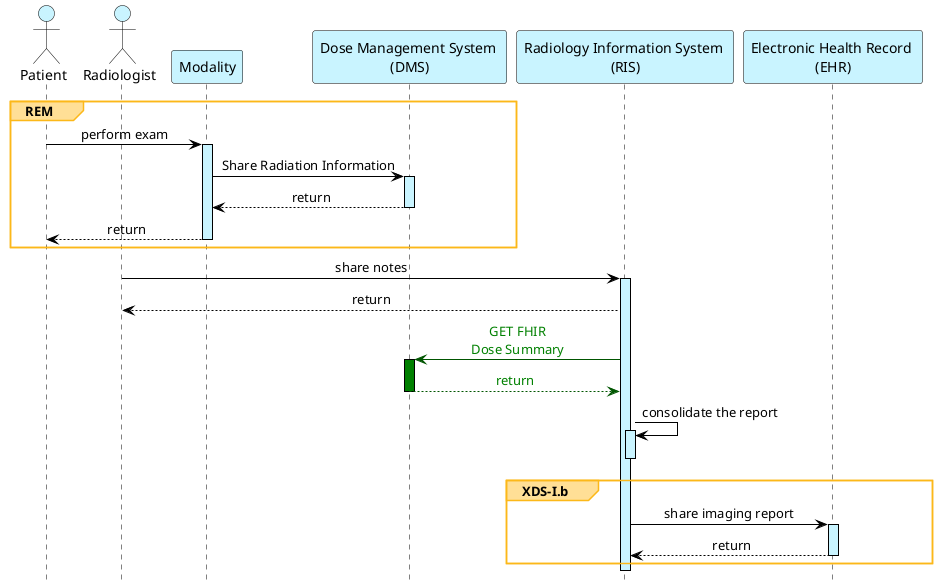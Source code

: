 @startuml usecase1
hide footbox
skinparam sequenceMessageAlign center
skinparam sequenceGroupBackgroundColor #ffdf96
skinparam sequenceGroupBorderColor #fcb819

skinparam sequence {
ArrowColor Black
LifeLineBorderColor Black
ActorFontColor Black
ActorBorderColor Black
ParticipantBorderColor Black
ParticipantBackgroundColor #c9f4ff
ActorBackgroundColor #c9f4ff
}

actor Patient
actor Radiologist
participant "Modality" as Modality
participant "Dose Management System \n(DMS)" as DMS
participant "Radiology Information System \n(RIS)" as RIS
participant "Electronic Health Record \n(EHR)" as EHR

group REM 
  Patient -> Modality : perform exam
  activate Modality #c9f4ff

  Modality -> DMS : Share Radiation Information
  activate DMS  #c9f4ff
  DMS --> Modality : return
  deactivate DMS
  Modality --> Patient: return
  deactivate Modality
end


Radiologist -> RIS: share notes
activate RIS #c9f4ff
RIS --> Radiologist: return


RIS -[#005500]> DMS : <font color=green>GET FHIR\n<font color=green>Dose Summary 
activate DMS #green
DMS --[#005500]> RIS : <font color=green>return
deactivate DMS

RIS -> RIS : consolidate the report
activate RIS #c9f4ff
deactivate RIS

group XDS-I.b
   RIS -> EHR : share imaging report
   activate EHR #c9f4ff
   EHR --> RIS : return 
   deactivate EHR
end

deactivate RIS
@enduml